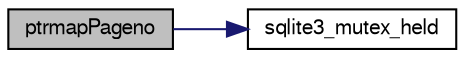 digraph "ptrmapPageno"
{
  edge [fontname="FreeSans",fontsize="10",labelfontname="FreeSans",labelfontsize="10"];
  node [fontname="FreeSans",fontsize="10",shape=record];
  rankdir="LR";
  Node248094 [label="ptrmapPageno",height=0.2,width=0.4,color="black", fillcolor="grey75", style="filled", fontcolor="black"];
  Node248094 -> Node248095 [color="midnightblue",fontsize="10",style="solid",fontname="FreeSans"];
  Node248095 [label="sqlite3_mutex_held",height=0.2,width=0.4,color="black", fillcolor="white", style="filled",URL="$sqlite3_8c.html#acf77da68932b6bc163c5e68547ecc3e7"];
}
